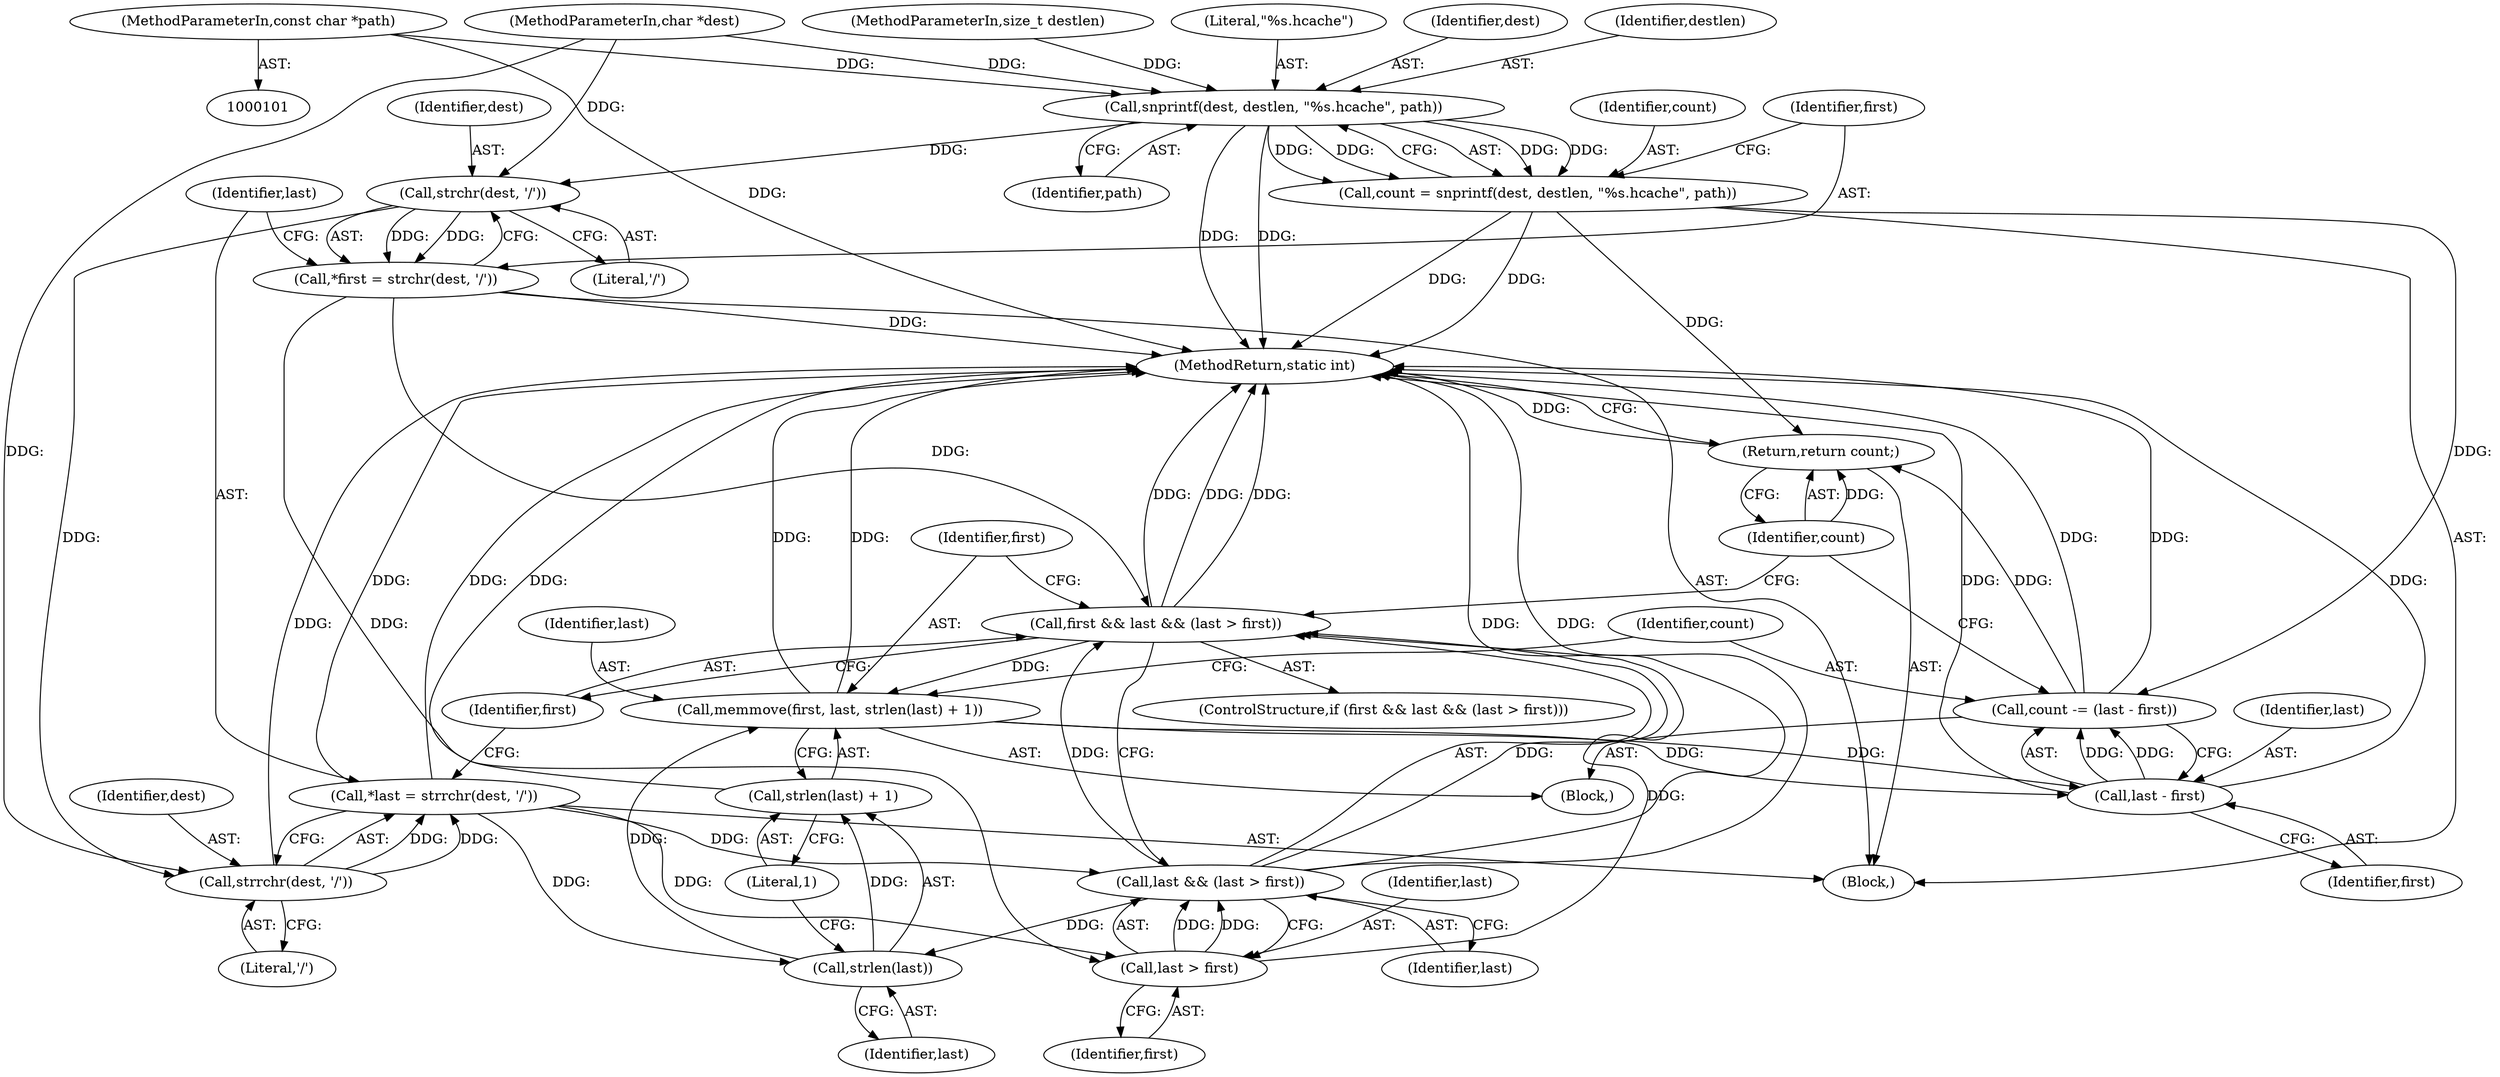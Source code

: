 digraph "0_neomutt_9bfab35522301794483f8f9ed60820bdec9be59e@pointer" {
"1000102" [label="(MethodParameterIn,const char *path)"];
"1000109" [label="(Call,snprintf(dest, destlen, \"%s.hcache\", path))"];
"1000107" [label="(Call,count = snprintf(dest, destlen, \"%s.hcache\", path))"];
"1000142" [label="(Call,count -= (last - first))"];
"1000147" [label="(Return,return count;)"];
"1000117" [label="(Call,strchr(dest, '/'))"];
"1000115" [label="(Call,*first = strchr(dest, '/'))"];
"1000127" [label="(Call,first && last && (last > first))"];
"1000135" [label="(Call,memmove(first, last, strlen(last) + 1))"];
"1000144" [label="(Call,last - first)"];
"1000131" [label="(Call,last > first)"];
"1000129" [label="(Call,last && (last > first))"];
"1000139" [label="(Call,strlen(last))"];
"1000138" [label="(Call,strlen(last) + 1)"];
"1000123" [label="(Call,strrchr(dest, '/'))"];
"1000121" [label="(Call,*last = strrchr(dest, '/'))"];
"1000123" [label="(Call,strrchr(dest, '/'))"];
"1000112" [label="(Literal,\"%s.hcache\")"];
"1000127" [label="(Call,first && last && (last > first))"];
"1000116" [label="(Identifier,first)"];
"1000107" [label="(Call,count = snprintf(dest, destlen, \"%s.hcache\", path))"];
"1000136" [label="(Identifier,first)"];
"1000121" [label="(Call,*last = strrchr(dest, '/'))"];
"1000144" [label="(Call,last - first)"];
"1000148" [label="(Identifier,count)"];
"1000129" [label="(Call,last && (last > first))"];
"1000126" [label="(ControlStructure,if (first && last && (last > first)))"];
"1000124" [label="(Identifier,dest)"];
"1000138" [label="(Call,strlen(last) + 1)"];
"1000125" [label="(Literal,'/')"];
"1000109" [label="(Call,snprintf(dest, destlen, \"%s.hcache\", path))"];
"1000142" [label="(Call,count -= (last - first))"];
"1000105" [label="(Block,)"];
"1000113" [label="(Identifier,path)"];
"1000110" [label="(Identifier,dest)"];
"1000102" [label="(MethodParameterIn,const char *path)"];
"1000117" [label="(Call,strchr(dest, '/'))"];
"1000115" [label="(Call,*first = strchr(dest, '/'))"];
"1000134" [label="(Block,)"];
"1000119" [label="(Literal,'/')"];
"1000137" [label="(Identifier,last)"];
"1000133" [label="(Identifier,first)"];
"1000140" [label="(Identifier,last)"];
"1000111" [label="(Identifier,destlen)"];
"1000118" [label="(Identifier,dest)"];
"1000128" [label="(Identifier,first)"];
"1000108" [label="(Identifier,count)"];
"1000135" [label="(Call,memmove(first, last, strlen(last) + 1))"];
"1000146" [label="(Identifier,first)"];
"1000104" [label="(MethodParameterIn,size_t destlen)"];
"1000141" [label="(Literal,1)"];
"1000143" [label="(Identifier,count)"];
"1000122" [label="(Identifier,last)"];
"1000139" [label="(Call,strlen(last))"];
"1000145" [label="(Identifier,last)"];
"1000147" [label="(Return,return count;)"];
"1000132" [label="(Identifier,last)"];
"1000103" [label="(MethodParameterIn,char *dest)"];
"1000130" [label="(Identifier,last)"];
"1000149" [label="(MethodReturn,static int)"];
"1000131" [label="(Call,last > first)"];
"1000102" -> "1000101"  [label="AST: "];
"1000102" -> "1000149"  [label="DDG: "];
"1000102" -> "1000109"  [label="DDG: "];
"1000109" -> "1000107"  [label="AST: "];
"1000109" -> "1000113"  [label="CFG: "];
"1000110" -> "1000109"  [label="AST: "];
"1000111" -> "1000109"  [label="AST: "];
"1000112" -> "1000109"  [label="AST: "];
"1000113" -> "1000109"  [label="AST: "];
"1000107" -> "1000109"  [label="CFG: "];
"1000109" -> "1000149"  [label="DDG: "];
"1000109" -> "1000149"  [label="DDG: "];
"1000109" -> "1000107"  [label="DDG: "];
"1000109" -> "1000107"  [label="DDG: "];
"1000109" -> "1000107"  [label="DDG: "];
"1000109" -> "1000107"  [label="DDG: "];
"1000103" -> "1000109"  [label="DDG: "];
"1000104" -> "1000109"  [label="DDG: "];
"1000109" -> "1000117"  [label="DDG: "];
"1000107" -> "1000105"  [label="AST: "];
"1000108" -> "1000107"  [label="AST: "];
"1000116" -> "1000107"  [label="CFG: "];
"1000107" -> "1000149"  [label="DDG: "];
"1000107" -> "1000149"  [label="DDG: "];
"1000107" -> "1000142"  [label="DDG: "];
"1000107" -> "1000147"  [label="DDG: "];
"1000142" -> "1000134"  [label="AST: "];
"1000142" -> "1000144"  [label="CFG: "];
"1000143" -> "1000142"  [label="AST: "];
"1000144" -> "1000142"  [label="AST: "];
"1000148" -> "1000142"  [label="CFG: "];
"1000142" -> "1000149"  [label="DDG: "];
"1000142" -> "1000149"  [label="DDG: "];
"1000144" -> "1000142"  [label="DDG: "];
"1000144" -> "1000142"  [label="DDG: "];
"1000142" -> "1000147"  [label="DDG: "];
"1000147" -> "1000105"  [label="AST: "];
"1000147" -> "1000148"  [label="CFG: "];
"1000148" -> "1000147"  [label="AST: "];
"1000149" -> "1000147"  [label="CFG: "];
"1000147" -> "1000149"  [label="DDG: "];
"1000148" -> "1000147"  [label="DDG: "];
"1000117" -> "1000115"  [label="AST: "];
"1000117" -> "1000119"  [label="CFG: "];
"1000118" -> "1000117"  [label="AST: "];
"1000119" -> "1000117"  [label="AST: "];
"1000115" -> "1000117"  [label="CFG: "];
"1000117" -> "1000115"  [label="DDG: "];
"1000117" -> "1000115"  [label="DDG: "];
"1000103" -> "1000117"  [label="DDG: "];
"1000117" -> "1000123"  [label="DDG: "];
"1000115" -> "1000105"  [label="AST: "];
"1000116" -> "1000115"  [label="AST: "];
"1000122" -> "1000115"  [label="CFG: "];
"1000115" -> "1000149"  [label="DDG: "];
"1000115" -> "1000127"  [label="DDG: "];
"1000115" -> "1000131"  [label="DDG: "];
"1000127" -> "1000126"  [label="AST: "];
"1000127" -> "1000128"  [label="CFG: "];
"1000127" -> "1000129"  [label="CFG: "];
"1000128" -> "1000127"  [label="AST: "];
"1000129" -> "1000127"  [label="AST: "];
"1000136" -> "1000127"  [label="CFG: "];
"1000148" -> "1000127"  [label="CFG: "];
"1000127" -> "1000149"  [label="DDG: "];
"1000127" -> "1000149"  [label="DDG: "];
"1000127" -> "1000149"  [label="DDG: "];
"1000131" -> "1000127"  [label="DDG: "];
"1000129" -> "1000127"  [label="DDG: "];
"1000129" -> "1000127"  [label="DDG: "];
"1000127" -> "1000135"  [label="DDG: "];
"1000135" -> "1000134"  [label="AST: "];
"1000135" -> "1000138"  [label="CFG: "];
"1000136" -> "1000135"  [label="AST: "];
"1000137" -> "1000135"  [label="AST: "];
"1000138" -> "1000135"  [label="AST: "];
"1000143" -> "1000135"  [label="CFG: "];
"1000135" -> "1000149"  [label="DDG: "];
"1000135" -> "1000149"  [label="DDG: "];
"1000139" -> "1000135"  [label="DDG: "];
"1000135" -> "1000144"  [label="DDG: "];
"1000135" -> "1000144"  [label="DDG: "];
"1000144" -> "1000146"  [label="CFG: "];
"1000145" -> "1000144"  [label="AST: "];
"1000146" -> "1000144"  [label="AST: "];
"1000144" -> "1000149"  [label="DDG: "];
"1000144" -> "1000149"  [label="DDG: "];
"1000131" -> "1000129"  [label="AST: "];
"1000131" -> "1000133"  [label="CFG: "];
"1000132" -> "1000131"  [label="AST: "];
"1000133" -> "1000131"  [label="AST: "];
"1000129" -> "1000131"  [label="CFG: "];
"1000131" -> "1000129"  [label="DDG: "];
"1000131" -> "1000129"  [label="DDG: "];
"1000121" -> "1000131"  [label="DDG: "];
"1000129" -> "1000130"  [label="CFG: "];
"1000130" -> "1000129"  [label="AST: "];
"1000129" -> "1000149"  [label="DDG: "];
"1000129" -> "1000149"  [label="DDG: "];
"1000121" -> "1000129"  [label="DDG: "];
"1000129" -> "1000139"  [label="DDG: "];
"1000139" -> "1000138"  [label="AST: "];
"1000139" -> "1000140"  [label="CFG: "];
"1000140" -> "1000139"  [label="AST: "];
"1000141" -> "1000139"  [label="CFG: "];
"1000139" -> "1000138"  [label="DDG: "];
"1000121" -> "1000139"  [label="DDG: "];
"1000138" -> "1000141"  [label="CFG: "];
"1000141" -> "1000138"  [label="AST: "];
"1000138" -> "1000149"  [label="DDG: "];
"1000123" -> "1000121"  [label="AST: "];
"1000123" -> "1000125"  [label="CFG: "];
"1000124" -> "1000123"  [label="AST: "];
"1000125" -> "1000123"  [label="AST: "];
"1000121" -> "1000123"  [label="CFG: "];
"1000123" -> "1000149"  [label="DDG: "];
"1000123" -> "1000121"  [label="DDG: "];
"1000123" -> "1000121"  [label="DDG: "];
"1000103" -> "1000123"  [label="DDG: "];
"1000121" -> "1000105"  [label="AST: "];
"1000122" -> "1000121"  [label="AST: "];
"1000128" -> "1000121"  [label="CFG: "];
"1000121" -> "1000149"  [label="DDG: "];
"1000121" -> "1000149"  [label="DDG: "];
}
